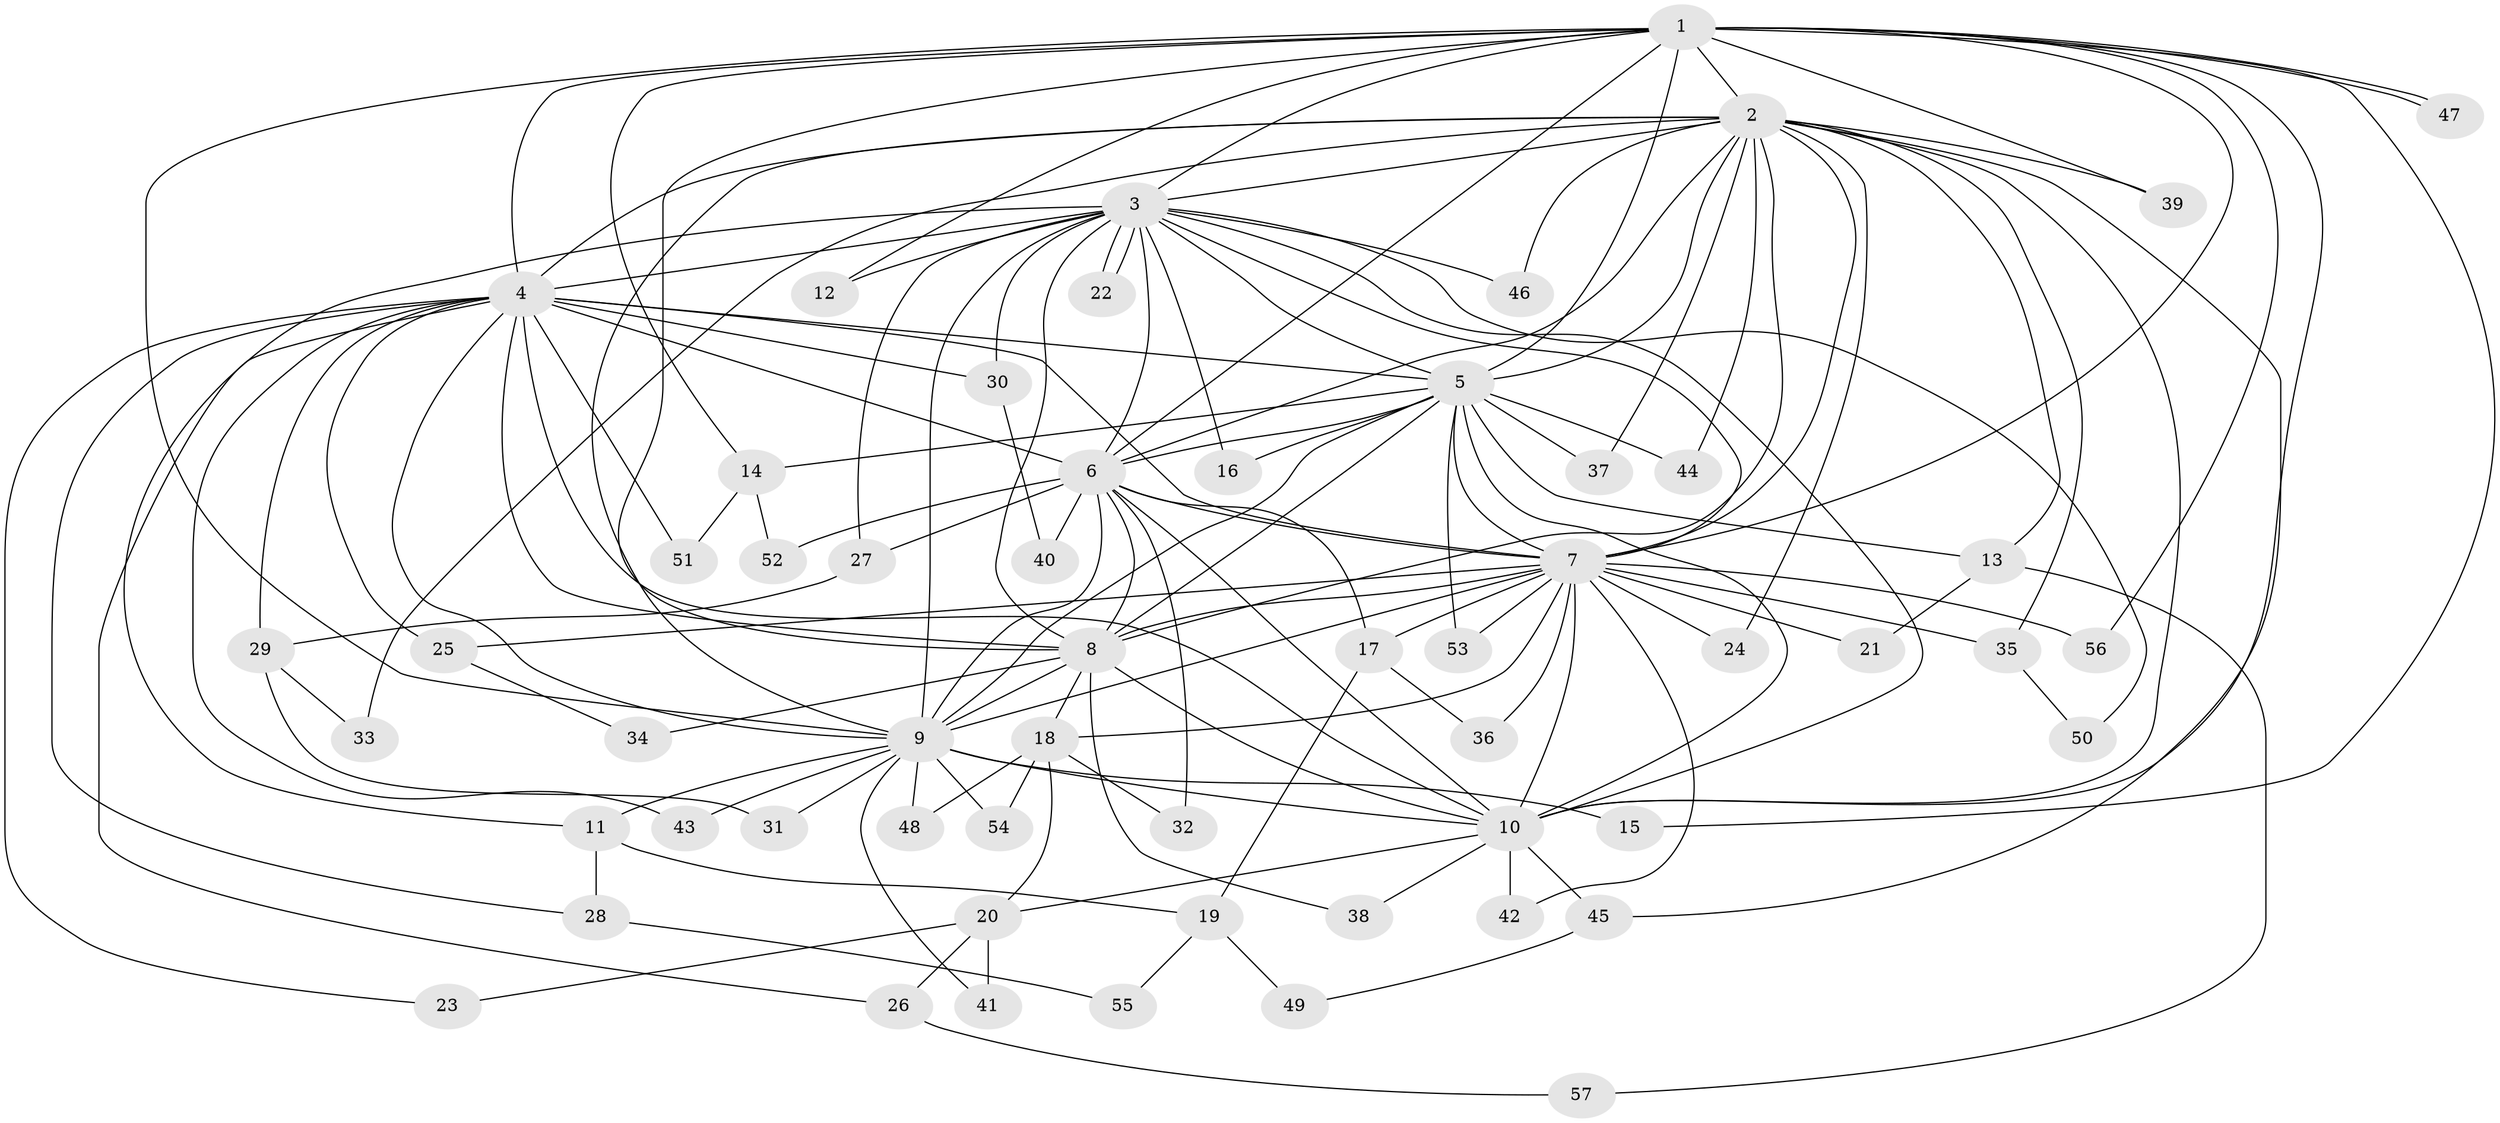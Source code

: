 // Generated by graph-tools (version 1.1) at 2025/14/03/09/25 04:14:06]
// undirected, 57 vertices, 139 edges
graph export_dot {
graph [start="1"]
  node [color=gray90,style=filled];
  1;
  2;
  3;
  4;
  5;
  6;
  7;
  8;
  9;
  10;
  11;
  12;
  13;
  14;
  15;
  16;
  17;
  18;
  19;
  20;
  21;
  22;
  23;
  24;
  25;
  26;
  27;
  28;
  29;
  30;
  31;
  32;
  33;
  34;
  35;
  36;
  37;
  38;
  39;
  40;
  41;
  42;
  43;
  44;
  45;
  46;
  47;
  48;
  49;
  50;
  51;
  52;
  53;
  54;
  55;
  56;
  57;
  1 -- 2;
  1 -- 3;
  1 -- 4;
  1 -- 5;
  1 -- 6;
  1 -- 7;
  1 -- 8;
  1 -- 9;
  1 -- 10;
  1 -- 12;
  1 -- 14;
  1 -- 15;
  1 -- 39;
  1 -- 47;
  1 -- 47;
  1 -- 56;
  2 -- 3;
  2 -- 4;
  2 -- 5;
  2 -- 6;
  2 -- 7;
  2 -- 8;
  2 -- 9;
  2 -- 10;
  2 -- 13;
  2 -- 24;
  2 -- 33;
  2 -- 35;
  2 -- 37;
  2 -- 39;
  2 -- 44;
  2 -- 45;
  2 -- 46;
  3 -- 4;
  3 -- 5;
  3 -- 6;
  3 -- 7;
  3 -- 8;
  3 -- 9;
  3 -- 10;
  3 -- 11;
  3 -- 12;
  3 -- 16;
  3 -- 22;
  3 -- 22;
  3 -- 27;
  3 -- 30;
  3 -- 46;
  3 -- 50;
  4 -- 5;
  4 -- 6;
  4 -- 7;
  4 -- 8;
  4 -- 9;
  4 -- 10;
  4 -- 23;
  4 -- 25;
  4 -- 26;
  4 -- 28;
  4 -- 29;
  4 -- 30;
  4 -- 43;
  4 -- 51;
  5 -- 6;
  5 -- 7;
  5 -- 8;
  5 -- 9;
  5 -- 10;
  5 -- 13;
  5 -- 14;
  5 -- 16;
  5 -- 37;
  5 -- 44;
  5 -- 53;
  6 -- 7;
  6 -- 8;
  6 -- 9;
  6 -- 10;
  6 -- 17;
  6 -- 27;
  6 -- 32;
  6 -- 40;
  6 -- 52;
  7 -- 8;
  7 -- 9;
  7 -- 10;
  7 -- 17;
  7 -- 18;
  7 -- 21;
  7 -- 24;
  7 -- 25;
  7 -- 35;
  7 -- 36;
  7 -- 42;
  7 -- 53;
  7 -- 56;
  8 -- 9;
  8 -- 10;
  8 -- 18;
  8 -- 34;
  8 -- 38;
  9 -- 10;
  9 -- 11;
  9 -- 15;
  9 -- 31;
  9 -- 41;
  9 -- 43;
  9 -- 48;
  9 -- 54;
  10 -- 20;
  10 -- 38;
  10 -- 42;
  10 -- 45;
  11 -- 19;
  11 -- 28;
  13 -- 21;
  13 -- 57;
  14 -- 51;
  14 -- 52;
  17 -- 19;
  17 -- 36;
  18 -- 20;
  18 -- 32;
  18 -- 48;
  18 -- 54;
  19 -- 49;
  19 -- 55;
  20 -- 23;
  20 -- 26;
  20 -- 41;
  25 -- 34;
  26 -- 57;
  27 -- 29;
  28 -- 55;
  29 -- 31;
  29 -- 33;
  30 -- 40;
  35 -- 50;
  45 -- 49;
}
